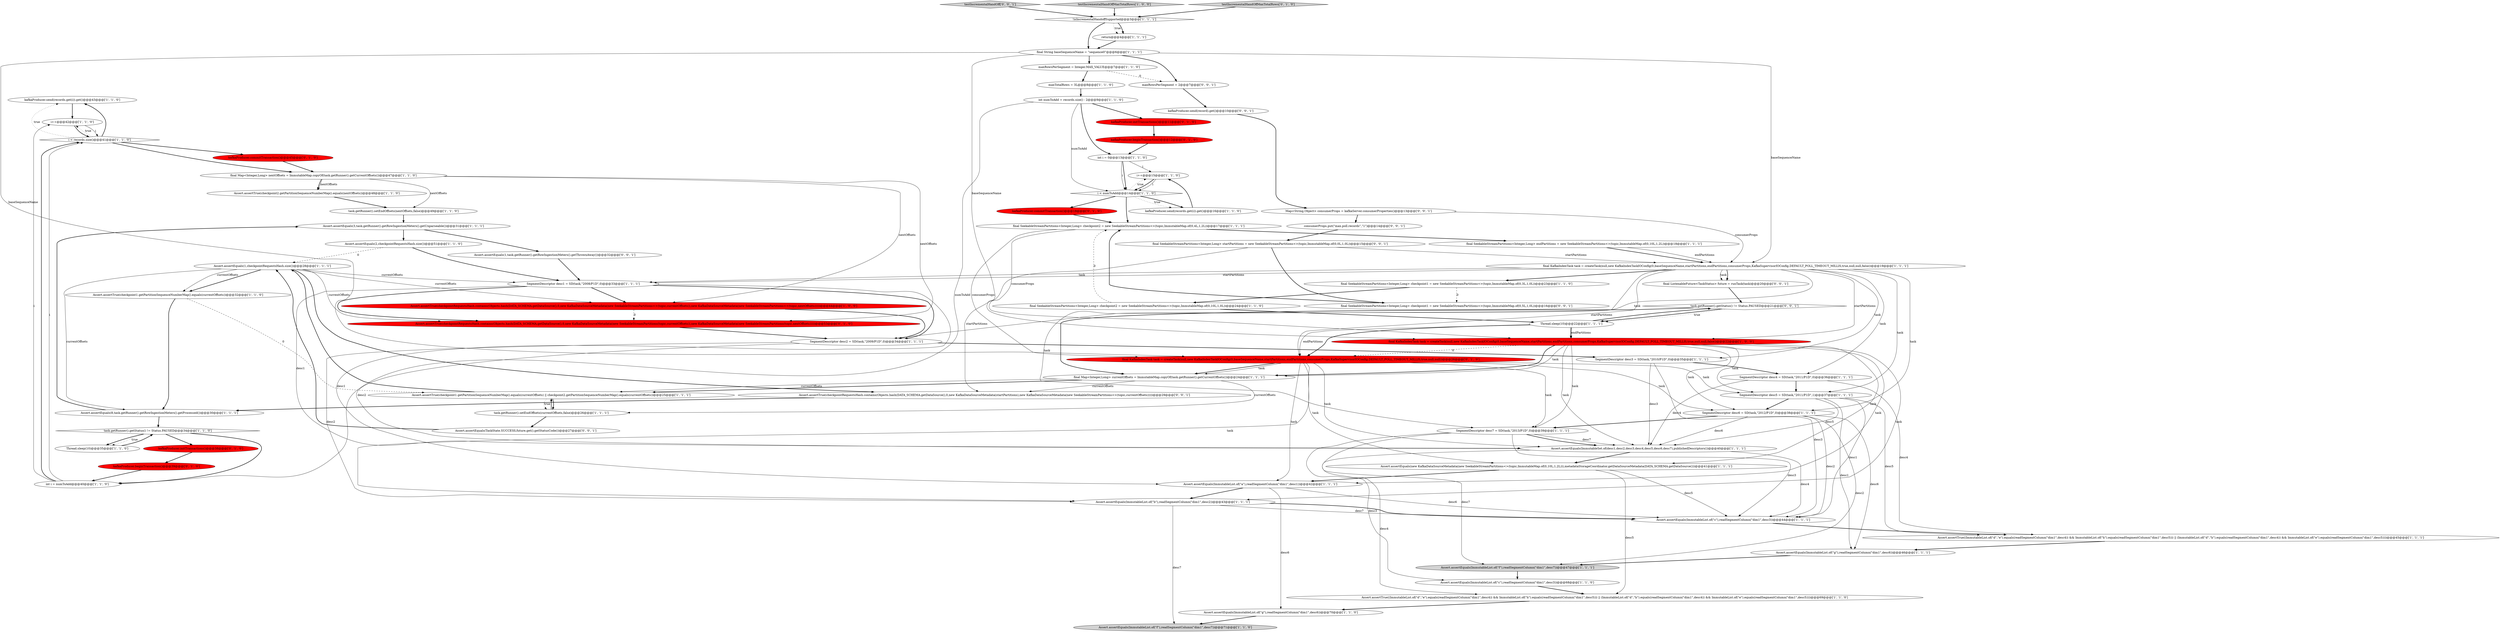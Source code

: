 digraph {
11 [style = filled, label = "kafkaProducer.send(records.get(i)).get()@@@43@@@['1', '1', '0']", fillcolor = white, shape = ellipse image = "AAA0AAABBB1BBB"];
25 [style = filled, label = "final KafkaIndexTask task = createTask(null,new KafkaIndexTaskIOConfig(0,baseSequenceName,startPartitions,endPartitions,consumerProps,KafkaSupervisorIOConfig.DEFAULT_POLL_TIMEOUT_MILLIS,true,null,null,false))@@@19@@@['1', '1', '1']", fillcolor = white, shape = ellipse image = "AAA0AAABBB1BBB"];
43 [style = filled, label = "Assert.assertEquals(ImmutableList.of(\"g\"),readSegmentColumn(\"dim1\",desc6))@@@46@@@['1', '1', '1']", fillcolor = white, shape = ellipse image = "AAA0AAABBB1BBB"];
5 [style = filled, label = "!isIncrementalHandoffSupported@@@3@@@['1', '1', '1']", fillcolor = white, shape = diamond image = "AAA0AAABBB1BBB"];
56 [style = filled, label = "kafkaProducer.initTransactions()@@@11@@@['0', '1', '0']", fillcolor = red, shape = ellipse image = "AAA1AAABBB2BBB"];
58 [style = filled, label = "kafkaProducer.commitTransaction()@@@45@@@['0', '1', '0']", fillcolor = red, shape = ellipse image = "AAA1AAABBB2BBB"];
16 [style = filled, label = "maxTotalRows = 3L@@@8@@@['1', '1', '0']", fillcolor = white, shape = ellipse image = "AAA0AAABBB1BBB"];
65 [style = filled, label = "Map<String,Object> consumerProps = kafkaServer.consumerProperties()@@@13@@@['0', '0', '1']", fillcolor = white, shape = ellipse image = "AAA0AAABBB3BBB"];
26 [style = filled, label = "i++@@@15@@@['1', '1', '0']", fillcolor = white, shape = ellipse image = "AAA0AAABBB1BBB"];
39 [style = filled, label = "Assert.assertEquals(8,task.getRunner().getRowIngestionMeters().getProcessed())@@@30@@@['1', '1', '1']", fillcolor = white, shape = ellipse image = "AAA0AAABBB1BBB"];
67 [style = filled, label = "final SeekableStreamPartitions<Integer,Long> checkpoint1 = new SeekableStreamPartitions<>(topic,ImmutableMap.of(0,5L,1,0L))@@@16@@@['0', '0', '1']", fillcolor = white, shape = ellipse image = "AAA0AAABBB3BBB"];
40 [style = filled, label = "final SeekableStreamPartitions<Integer,Long> endPartitions = new SeekableStreamPartitions<>(topic,ImmutableMap.of(0,10L,1,2L))@@@18@@@['1', '1', '1']", fillcolor = white, shape = ellipse image = "AAA0AAABBB1BBB"];
21 [style = filled, label = "Assert.assertEquals(1,checkpointRequestsHash.size())@@@28@@@['1', '1', '1']", fillcolor = white, shape = ellipse image = "AAA0AAABBB1BBB"];
23 [style = filled, label = "Assert.assertEquals(ImmutableList.of(\"g\"),readSegmentColumn(\"dim1\",desc6))@@@70@@@['1', '1', '0']", fillcolor = white, shape = ellipse image = "AAA0AAABBB1BBB"];
42 [style = filled, label = "Assert.assertEquals(ImmutableList.of(\"f\"),readSegmentColumn(\"dim1\",desc7))@@@71@@@['1', '1', '0']", fillcolor = lightgray, shape = ellipse image = "AAA0AAABBB1BBB"];
15 [style = filled, label = "final SeekableStreamPartitions<Integer,Long> checkpoint2 = new SeekableStreamPartitions<>(topic,ImmutableMap.of(0,4L,1,2L))@@@17@@@['1', '1', '1']", fillcolor = white, shape = ellipse image = "AAA0AAABBB1BBB"];
45 [style = filled, label = "i++@@@42@@@['1', '1', '0']", fillcolor = white, shape = ellipse image = "AAA0AAABBB1BBB"];
38 [style = filled, label = "Assert.assertEquals(ImmutableList.of(\"b\"),readSegmentColumn(\"dim1\",desc2))@@@43@@@['1', '1', '1']", fillcolor = white, shape = ellipse image = "AAA0AAABBB1BBB"];
31 [style = filled, label = "Assert.assertTrue(checkpoint2.getPartitionSequenceNumberMap().equals(nextOffsets))@@@48@@@['1', '1', '0']", fillcolor = white, shape = ellipse image = "AAA0AAABBB1BBB"];
41 [style = filled, label = "task.getRunner().setEndOffsets(currentOffsets,false)@@@26@@@['1', '1', '1']", fillcolor = white, shape = ellipse image = "AAA0AAABBB1BBB"];
64 [style = filled, label = "kafkaProducer.send(record).get()@@@10@@@['0', '0', '1']", fillcolor = white, shape = ellipse image = "AAA0AAABBB3BBB"];
37 [style = filled, label = "Assert.assertEquals(3,task.getRunner().getRowIngestionMeters().getUnparseable())@@@31@@@['1', '1', '1']", fillcolor = white, shape = ellipse image = "AAA0AAABBB1BBB"];
50 [style = filled, label = "Thread.sleep(10)@@@22@@@['1', '1', '1']", fillcolor = white, shape = ellipse image = "AAA0AAABBB1BBB"];
35 [style = filled, label = "Assert.assertTrue(checkpoint1.getPartitionSequenceNumberMap().equals(currentOffsets))@@@32@@@['1', '1', '0']", fillcolor = white, shape = ellipse image = "AAA0AAABBB1BBB"];
17 [style = filled, label = "Thread.sleep(10)@@@35@@@['1', '1', '0']", fillcolor = white, shape = ellipse image = "AAA0AAABBB1BBB"];
49 [style = filled, label = "final SeekableStreamPartitions<Integer,Long> checkpoint2 = new SeekableStreamPartitions<>(topic,ImmutableMap.of(0,10L,1,0L))@@@24@@@['1', '1', '0']", fillcolor = white, shape = ellipse image = "AAA0AAABBB1BBB"];
48 [style = filled, label = "return@@@4@@@['1', '1', '1']", fillcolor = white, shape = ellipse image = "AAA0AAABBB1BBB"];
70 [style = filled, label = "final ListenableFuture<TaskStatus> future = runTask(task)@@@20@@@['0', '0', '1']", fillcolor = white, shape = ellipse image = "AAA0AAABBB3BBB"];
73 [style = filled, label = "testIncrementalHandOff['0', '0', '1']", fillcolor = lightgray, shape = diamond image = "AAA0AAABBB3BBB"];
12 [style = filled, label = "Assert.assertEquals(new KafkaDataSourceMetadata(new SeekableStreamPartitions<>(topic,ImmutableMap.of(0,10L,1,2L))),metadataStorageCoordinator.getDataSourceMetadata(DATA_SCHEMA.getDataSource()))@@@41@@@['1', '1', '1']", fillcolor = white, shape = ellipse image = "AAA0AAABBB1BBB"];
19 [style = filled, label = "Assert.assertEquals(ImmutableList.of(\"a\"),readSegmentColumn(\"dim1\",desc1))@@@42@@@['1', '1', '1']", fillcolor = white, shape = ellipse image = "AAA0AAABBB1BBB"];
36 [style = filled, label = "testIncrementalHandOffMaxTotalRows['1', '0', '0']", fillcolor = lightgray, shape = diamond image = "AAA0AAABBB1BBB"];
61 [style = filled, label = "final KafkaIndexTask task = createTask(null,new KafkaIndexTaskIOConfig(0,baseSequenceName,startPartitions,endPartitions,consumerProps,KafkaSupervisorIOConfig.DEFAULT_POLL_TIMEOUT_MILLIS,true,null,null))@@@26@@@['0', '1', '0']", fillcolor = red, shape = ellipse image = "AAA1AAABBB2BBB"];
9 [style = filled, label = "final String baseSequenceName = \"sequence0\"@@@6@@@['1', '1', '1']", fillcolor = white, shape = ellipse image = "AAA0AAABBB1BBB"];
60 [style = filled, label = "testIncrementalHandOffMaxTotalRows['0', '1', '0']", fillcolor = lightgray, shape = diamond image = "AAA0AAABBB2BBB"];
63 [style = filled, label = "kafkaProducer.commitTransaction()@@@18@@@['0', '1', '0']", fillcolor = red, shape = ellipse image = "AAA1AAABBB2BBB"];
62 [style = filled, label = "kafkaProducer.beginTransaction()@@@12@@@['0', '1', '0']", fillcolor = red, shape = ellipse image = "AAA1AAABBB2BBB"];
7 [style = filled, label = "SegmentDescriptor desc1 = SD(task,\"2008/P1D\",0)@@@33@@@['1', '1', '1']", fillcolor = white, shape = ellipse image = "AAA0AAABBB1BBB"];
13 [style = filled, label = "final Map<Integer,Long> currentOffsets = ImmutableMap.copyOf(task.getRunner().getCurrentOffsets())@@@24@@@['1', '1', '1']", fillcolor = white, shape = ellipse image = "AAA0AAABBB1BBB"];
51 [style = filled, label = "maxRowsPerSegment = Integer.MAX_VALUE@@@7@@@['1', '1', '0']", fillcolor = white, shape = ellipse image = "AAA0AAABBB1BBB"];
71 [style = filled, label = "Assert.assertTrue(checkpointRequestsHash.contains(Objects.hash(DATA_SCHEMA.getDataSource(),0,new KafkaDataSourceMetadata(startPartitions),new KafkaDataSourceMetadata(new SeekableStreamPartitions<>(topic,currentOffsets)))))@@@29@@@['0', '0', '1']", fillcolor = white, shape = ellipse image = "AAA0AAABBB3BBB"];
0 [style = filled, label = "Assert.assertEquals(ImmutableList.of(\"c\"),readSegmentColumn(\"dim1\",desc3))@@@44@@@['1', '1', '1']", fillcolor = white, shape = ellipse image = "AAA0AAABBB1BBB"];
72 [style = filled, label = "consumerProps.put(\"max.poll.records\",\"1\")@@@14@@@['0', '0', '1']", fillcolor = white, shape = ellipse image = "AAA0AAABBB3BBB"];
57 [style = filled, label = "kafkaProducer.initTransactions()@@@38@@@['0', '1', '0']", fillcolor = red, shape = ellipse image = "AAA1AAABBB2BBB"];
4 [style = filled, label = "int numToAdd = records.size() - 2@@@9@@@['1', '1', '0']", fillcolor = white, shape = ellipse image = "AAA0AAABBB1BBB"];
34 [style = filled, label = "Assert.assertTrue(checkpoint1.getPartitionSequenceNumberMap().equals(currentOffsets) || checkpoint2.getPartitionSequenceNumberMap().equals(currentOffsets))@@@25@@@['1', '1', '1']", fillcolor = white, shape = ellipse image = "AAA0AAABBB1BBB"];
52 [style = filled, label = "final Map<Integer,Long> nextOffsets = ImmutableMap.copyOf(task.getRunner().getCurrentOffsets())@@@47@@@['1', '1', '0']", fillcolor = white, shape = ellipse image = "AAA0AAABBB1BBB"];
44 [style = filled, label = "final SeekableStreamPartitions<Integer,Long> checkpoint1 = new SeekableStreamPartitions<>(topic,ImmutableMap.of(0,3L,1,0L))@@@23@@@['1', '1', '0']", fillcolor = white, shape = ellipse image = "AAA0AAABBB1BBB"];
8 [style = filled, label = "kafkaProducer.send(records.get(i)).get()@@@16@@@['1', '1', '0']", fillcolor = white, shape = ellipse image = "AAA0AAABBB1BBB"];
18 [style = filled, label = "Assert.assertEquals(2,checkpointRequestsHash.size())@@@51@@@['1', '1', '0']", fillcolor = white, shape = ellipse image = "AAA0AAABBB1BBB"];
29 [style = filled, label = "i < records.size()@@@41@@@['1', '1', '0']", fillcolor = white, shape = diamond image = "AAA0AAABBB1BBB"];
54 [style = filled, label = "SegmentDescriptor desc2 = SD(task,\"2009/P1D\",0)@@@34@@@['1', '1', '1']", fillcolor = white, shape = ellipse image = "AAA0AAABBB1BBB"];
68 [style = filled, label = "Assert.assertEquals(TaskState.SUCCESS,future.get().getStatusCode())@@@27@@@['0', '0', '1']", fillcolor = white, shape = ellipse image = "AAA0AAABBB3BBB"];
69 [style = filled, label = "Assert.assertEquals(1,task.getRunner().getRowIngestionMeters().getThrownAway())@@@32@@@['0', '0', '1']", fillcolor = white, shape = ellipse image = "AAA0AAABBB3BBB"];
20 [style = filled, label = "SegmentDescriptor desc4 = SD(task,\"2011/P1D\",0)@@@36@@@['1', '1', '1']", fillcolor = white, shape = ellipse image = "AAA0AAABBB1BBB"];
30 [style = filled, label = "Assert.assertTrue((ImmutableList.of(\"d\",\"e\").equals(readSegmentColumn(\"dim1\",desc4)) && ImmutableList.of(\"h\").equals(readSegmentColumn(\"dim1\",desc5))) || (ImmutableList.of(\"d\",\"h\").equals(readSegmentColumn(\"dim1\",desc4)) && ImmutableList.of(\"e\").equals(readSegmentColumn(\"dim1\",desc5))))@@@69@@@['1', '1', '0']", fillcolor = white, shape = ellipse image = "AAA0AAABBB1BBB"];
47 [style = filled, label = "SegmentDescriptor desc7 = SD(task,\"2013/P1D\",0)@@@39@@@['1', '1', '1']", fillcolor = white, shape = ellipse image = "AAA0AAABBB1BBB"];
27 [style = filled, label = "Assert.assertEquals(ImmutableList.of(\"f\"),readSegmentColumn(\"dim1\",desc7))@@@47@@@['1', '1', '1']", fillcolor = lightgray, shape = ellipse image = "AAA0AAABBB1BBB"];
53 [style = filled, label = "final KafkaIndexTask task = createTask(null,new KafkaIndexTaskIOConfig(0,baseSequenceName,startPartitions,endPartitions,consumerProps,KafkaSupervisorIOConfig.DEFAULT_POLL_TIMEOUT_MILLIS,true,null,null,false))@@@22@@@['1', '0', '0']", fillcolor = red, shape = ellipse image = "AAA1AAABBB1BBB"];
3 [style = filled, label = "Assert.assertTrue((ImmutableList.of(\"d\",\"e\").equals(readSegmentColumn(\"dim1\",desc4)) && ImmutableList.of(\"h\").equals(readSegmentColumn(\"dim1\",desc5))) || (ImmutableList.of(\"d\",\"h\").equals(readSegmentColumn(\"dim1\",desc4)) && ImmutableList.of(\"e\").equals(readSegmentColumn(\"dim1\",desc5))))@@@45@@@['1', '1', '1']", fillcolor = white, shape = ellipse image = "AAA0AAABBB1BBB"];
33 [style = filled, label = "SegmentDescriptor desc5 = SD(task,\"2011/P1D\",1)@@@37@@@['1', '1', '1']", fillcolor = white, shape = ellipse image = "AAA0AAABBB1BBB"];
74 [style = filled, label = "maxRowsPerSegment = 2@@@7@@@['0', '0', '1']", fillcolor = white, shape = ellipse image = "AAA0AAABBB3BBB"];
14 [style = filled, label = "task.getRunner().getStatus() != Status.PAUSED@@@34@@@['1', '1', '0']", fillcolor = white, shape = diamond image = "AAA0AAABBB1BBB"];
6 [style = filled, label = "i < numToAdd@@@14@@@['1', '1', '0']", fillcolor = white, shape = diamond image = "AAA0AAABBB1BBB"];
28 [style = filled, label = "SegmentDescriptor desc3 = SD(task,\"2010/P1D\",0)@@@35@@@['1', '1', '1']", fillcolor = white, shape = ellipse image = "AAA0AAABBB1BBB"];
46 [style = filled, label = "SegmentDescriptor desc6 = SD(task,\"2012/P1D\",0)@@@38@@@['1', '1', '1']", fillcolor = white, shape = ellipse image = "AAA0AAABBB1BBB"];
2 [style = filled, label = "int i = numToAdd@@@40@@@['1', '1', '0']", fillcolor = white, shape = ellipse image = "AAA0AAABBB1BBB"];
66 [style = filled, label = "task.getRunner().getStatus() != Status.PAUSED@@@21@@@['0', '0', '1']", fillcolor = white, shape = diamond image = "AAA0AAABBB3BBB"];
24 [style = filled, label = "Assert.assertEquals(ImmutableSet.of(desc1,desc2,desc3,desc4,desc5,desc6,desc7),publishedDescriptors())@@@40@@@['1', '1', '1']", fillcolor = white, shape = ellipse image = "AAA0AAABBB1BBB"];
22 [style = filled, label = "Assert.assertEquals(ImmutableList.of(\"c\"),readSegmentColumn(\"dim1\",desc3))@@@68@@@['1', '1', '0']", fillcolor = white, shape = ellipse image = "AAA0AAABBB1BBB"];
59 [style = filled, label = "kafkaProducer.beginTransaction()@@@39@@@['0', '1', '0']", fillcolor = red, shape = ellipse image = "AAA1AAABBB2BBB"];
75 [style = filled, label = "final SeekableStreamPartitions<Integer,Long> startPartitions = new SeekableStreamPartitions<>(topic,ImmutableMap.of(0,0L,1,0L))@@@15@@@['0', '0', '1']", fillcolor = white, shape = ellipse image = "AAA0AAABBB3BBB"];
1 [style = filled, label = "int i = 0@@@13@@@['1', '1', '0']", fillcolor = white, shape = ellipse image = "AAA0AAABBB1BBB"];
32 [style = filled, label = "task.getRunner().setEndOffsets(nextOffsets,false)@@@49@@@['1', '1', '0']", fillcolor = white, shape = ellipse image = "AAA0AAABBB1BBB"];
10 [style = filled, label = "Assert.assertTrue(checkpointRequestsHash.contains(Objects.hash(DATA_SCHEMA.getDataSource(),0,new KafkaDataSourceMetadata(new SeekableStreamPartitions<>(topic,currentOffsets)),new KafkaDataSourceMetadata(new SeekableStreamPartitions<>(topic,nextOffsets)))))@@@44@@@['1', '0', '0']", fillcolor = red, shape = ellipse image = "AAA1AAABBB1BBB"];
55 [style = filled, label = "Assert.assertTrue(checkpointRequestsHash.contains(Objects.hash(DATA_SCHEMA.getDataSource(),0,new KafkaDataSourceMetadata(new SeekableStreamPartitions(topic,currentOffsets)),new KafkaDataSourceMetadata(new SeekableStreamPartitions(topic,nextOffsets)))))@@@53@@@['0', '1', '0']", fillcolor = red, shape = ellipse image = "AAA1AAABBB2BBB"];
20->24 [style = solid, label="desc4"];
63->15 [style = bold, label=""];
70->66 [style = bold, label=""];
25->53 [style = solid, label="startPartitions"];
61->46 [style = solid, label="task"];
32->37 [style = bold, label=""];
7->24 [style = solid, label="desc1"];
5->9 [style = bold, label=""];
15->53 [style = solid, label="consumerProps"];
28->20 [style = bold, label=""];
53->47 [style = solid, label="task"];
7->19 [style = solid, label="desc1"];
10->54 [style = bold, label=""];
25->7 [style = solid, label="startPartitions"];
40->25 [style = bold, label=""];
39->14 [style = bold, label=""];
14->17 [style = bold, label=""];
38->0 [style = solid, label="desc7"];
57->59 [style = bold, label=""];
21->71 [style = bold, label=""];
53->46 [style = solid, label="task"];
5->48 [style = dotted, label="true"];
25->44 [style = bold, label=""];
22->30 [style = bold, label=""];
21->7 [style = solid, label="currentOffsets"];
68->21 [style = bold, label=""];
46->0 [style = solid, label="desc2"];
24->30 [style = solid, label="desc4"];
25->54 [style = solid, label="task"];
6->26 [style = dotted, label="true"];
33->43 [style = solid, label="desc1"];
21->39 [style = solid, label="currentOffsets"];
17->14 [style = bold, label=""];
33->46 [style = bold, label=""];
25->20 [style = solid, label="task"];
18->21 [style = dashed, label="0"];
66->50 [style = bold, label=""];
28->24 [style = solid, label="desc3"];
52->31 [style = solid, label="nextOffsets"];
46->43 [style = solid, label="desc6"];
49->15 [style = dashed, label="0"];
50->66 [style = bold, label=""];
50->53 [style = solid, label="endPartitions"];
65->25 [style = solid, label="consumerProps"];
52->10 [style = solid, label="nextOffsets"];
46->27 [style = solid, label="desc2"];
61->47 [style = solid, label="task"];
21->35 [style = bold, label=""];
25->47 [style = solid, label="task"];
40->25 [style = solid, label="endPartitions"];
45->29 [style = solid, label="i"];
51->74 [style = dashed, label="0"];
47->27 [style = solid, label="desc7"];
33->0 [style = solid, label="desc1"];
0->3 [style = bold, label=""];
47->0 [style = solid, label="desc3"];
13->34 [style = bold, label=""];
50->61 [style = solid, label="endPartitions"];
53->12 [style = solid, label="task"];
9->51 [style = bold, label=""];
66->13 [style = bold, label=""];
21->10 [style = solid, label="currentOffsets"];
75->25 [style = solid, label="startPartitions"];
69->7 [style = bold, label=""];
56->62 [style = bold, label=""];
61->13 [style = bold, label=""];
44->49 [style = bold, label=""];
51->16 [style = bold, label=""];
26->6 [style = bold, label=""];
7->55 [style = bold, label=""];
61->33 [style = solid, label="task"];
27->22 [style = bold, label=""];
61->38 [style = solid, label="task"];
45->29 [style = bold, label=""];
29->52 [style = bold, label=""];
46->24 [style = solid, label="desc6"];
53->19 [style = solid, label="task"];
4->56 [style = bold, label=""];
38->42 [style = solid, label="desc7"];
35->34 [style = dashed, label="0"];
65->72 [style = bold, label=""];
53->24 [style = solid, label="task"];
43->27 [style = bold, label=""];
14->57 [style = bold, label=""];
38->0 [style = bold, label=""];
1->26 [style = solid, label="i"];
21->35 [style = solid, label="currentOffsets"];
2->45 [style = solid, label="i"];
18->7 [style = bold, label=""];
19->38 [style = bold, label=""];
44->67 [style = dashed, label="0"];
29->11 [style = bold, label=""];
9->74 [style = bold, label=""];
19->23 [style = solid, label="desc6"];
12->30 [style = solid, label="desc5"];
39->37 [style = bold, label=""];
73->5 [style = bold, label=""];
24->12 [style = bold, label=""];
62->1 [style = bold, label=""];
10->55 [style = dashed, label="0"];
54->38 [style = solid, label="desc2"];
25->70 [style = bold, label=""];
72->75 [style = bold, label=""];
31->32 [style = bold, label=""];
41->68 [style = bold, label=""];
35->39 [style = bold, label=""];
53->33 [style = solid, label="task"];
28->0 [style = solid, label="desc3"];
25->70 [style = solid, label="task"];
52->55 [style = solid, label="nextOffsets"];
4->6 [style = solid, label="numToAdd"];
7->54 [style = bold, label=""];
24->0 [style = solid, label="desc4"];
6->15 [style = bold, label=""];
49->50 [style = bold, label=""];
23->42 [style = bold, label=""];
60->5 [style = bold, label=""];
14->17 [style = dotted, label="true"];
61->24 [style = solid, label="task"];
1->6 [style = bold, label=""];
15->61 [style = solid, label="consumerProps"];
26->6 [style = solid, label="i"];
47->24 [style = bold, label=""];
6->8 [style = dotted, label="true"];
61->13 [style = solid, label="task"];
20->3 [style = solid, label="desc4"];
37->69 [style = bold, label=""];
64->65 [style = bold, label=""];
53->38 [style = solid, label="task"];
9->25 [style = solid, label="baseSequenceName"];
47->22 [style = solid, label="desc3"];
15->40 [style = bold, label=""];
36->5 [style = bold, label=""];
4->1 [style = bold, label=""];
14->2 [style = bold, label=""];
61->12 [style = solid, label="task"];
6->63 [style = bold, label=""];
16->4 [style = bold, label=""];
50->61 [style = bold, label=""];
54->28 [style = bold, label=""];
41->34 [style = bold, label=""];
34->21 [style = bold, label=""];
53->13 [style = bold, label=""];
75->67 [style = bold, label=""];
2->29 [style = solid, label="i"];
29->11 [style = dotted, label="true"];
47->24 [style = solid, label="desc7"];
25->28 [style = solid, label="task"];
71->39 [style = bold, label=""];
25->46 [style = solid, label="task"];
1->6 [style = solid, label="i"];
61->19 [style = solid, label="task"];
66->50 [style = dotted, label="true"];
7->10 [style = bold, label=""];
29->58 [style = bold, label=""];
53->13 [style = solid, label="task"];
30->23 [style = bold, label=""];
33->24 [style = solid, label="desc5"];
11->45 [style = bold, label=""];
12->0 [style = solid, label="desc5"];
74->64 [style = bold, label=""];
25->61 [style = solid, label="startPartitions"];
48->9 [style = bold, label=""];
75->71 [style = solid, label="startPartitions"];
34->41 [style = bold, label=""];
25->7 [style = solid, label="task"];
53->61 [style = dashed, label="0"];
13->41 [style = solid, label="currentOffsets"];
46->47 [style = bold, label=""];
20->33 [style = bold, label=""];
21->55 [style = solid, label="currentOffsets"];
4->2 [style = solid, label="numToAdd"];
29->45 [style = dotted, label="true"];
9->53 [style = solid, label="baseSequenceName"];
33->3 [style = solid, label="desc5"];
34->41 [style = dotted, label="true"];
6->8 [style = bold, label=""];
52->31 [style = bold, label=""];
9->61 [style = solid, label="baseSequenceName"];
5->48 [style = bold, label=""];
37->18 [style = bold, label=""];
59->2 [style = bold, label=""];
19->0 [style = solid, label="desc6"];
3->43 [style = bold, label=""];
58->52 [style = bold, label=""];
13->71 [style = solid, label="currentOffsets"];
54->24 [style = solid, label="desc2"];
55->54 [style = bold, label=""];
52->32 [style = solid, label="nextOffsets"];
12->19 [style = bold, label=""];
2->29 [style = bold, label=""];
67->15 [style = bold, label=""];
13->34 [style = solid, label="currentOffsets"];
25->33 [style = solid, label="task"];
50->53 [style = bold, label=""];
8->26 [style = bold, label=""];
}
